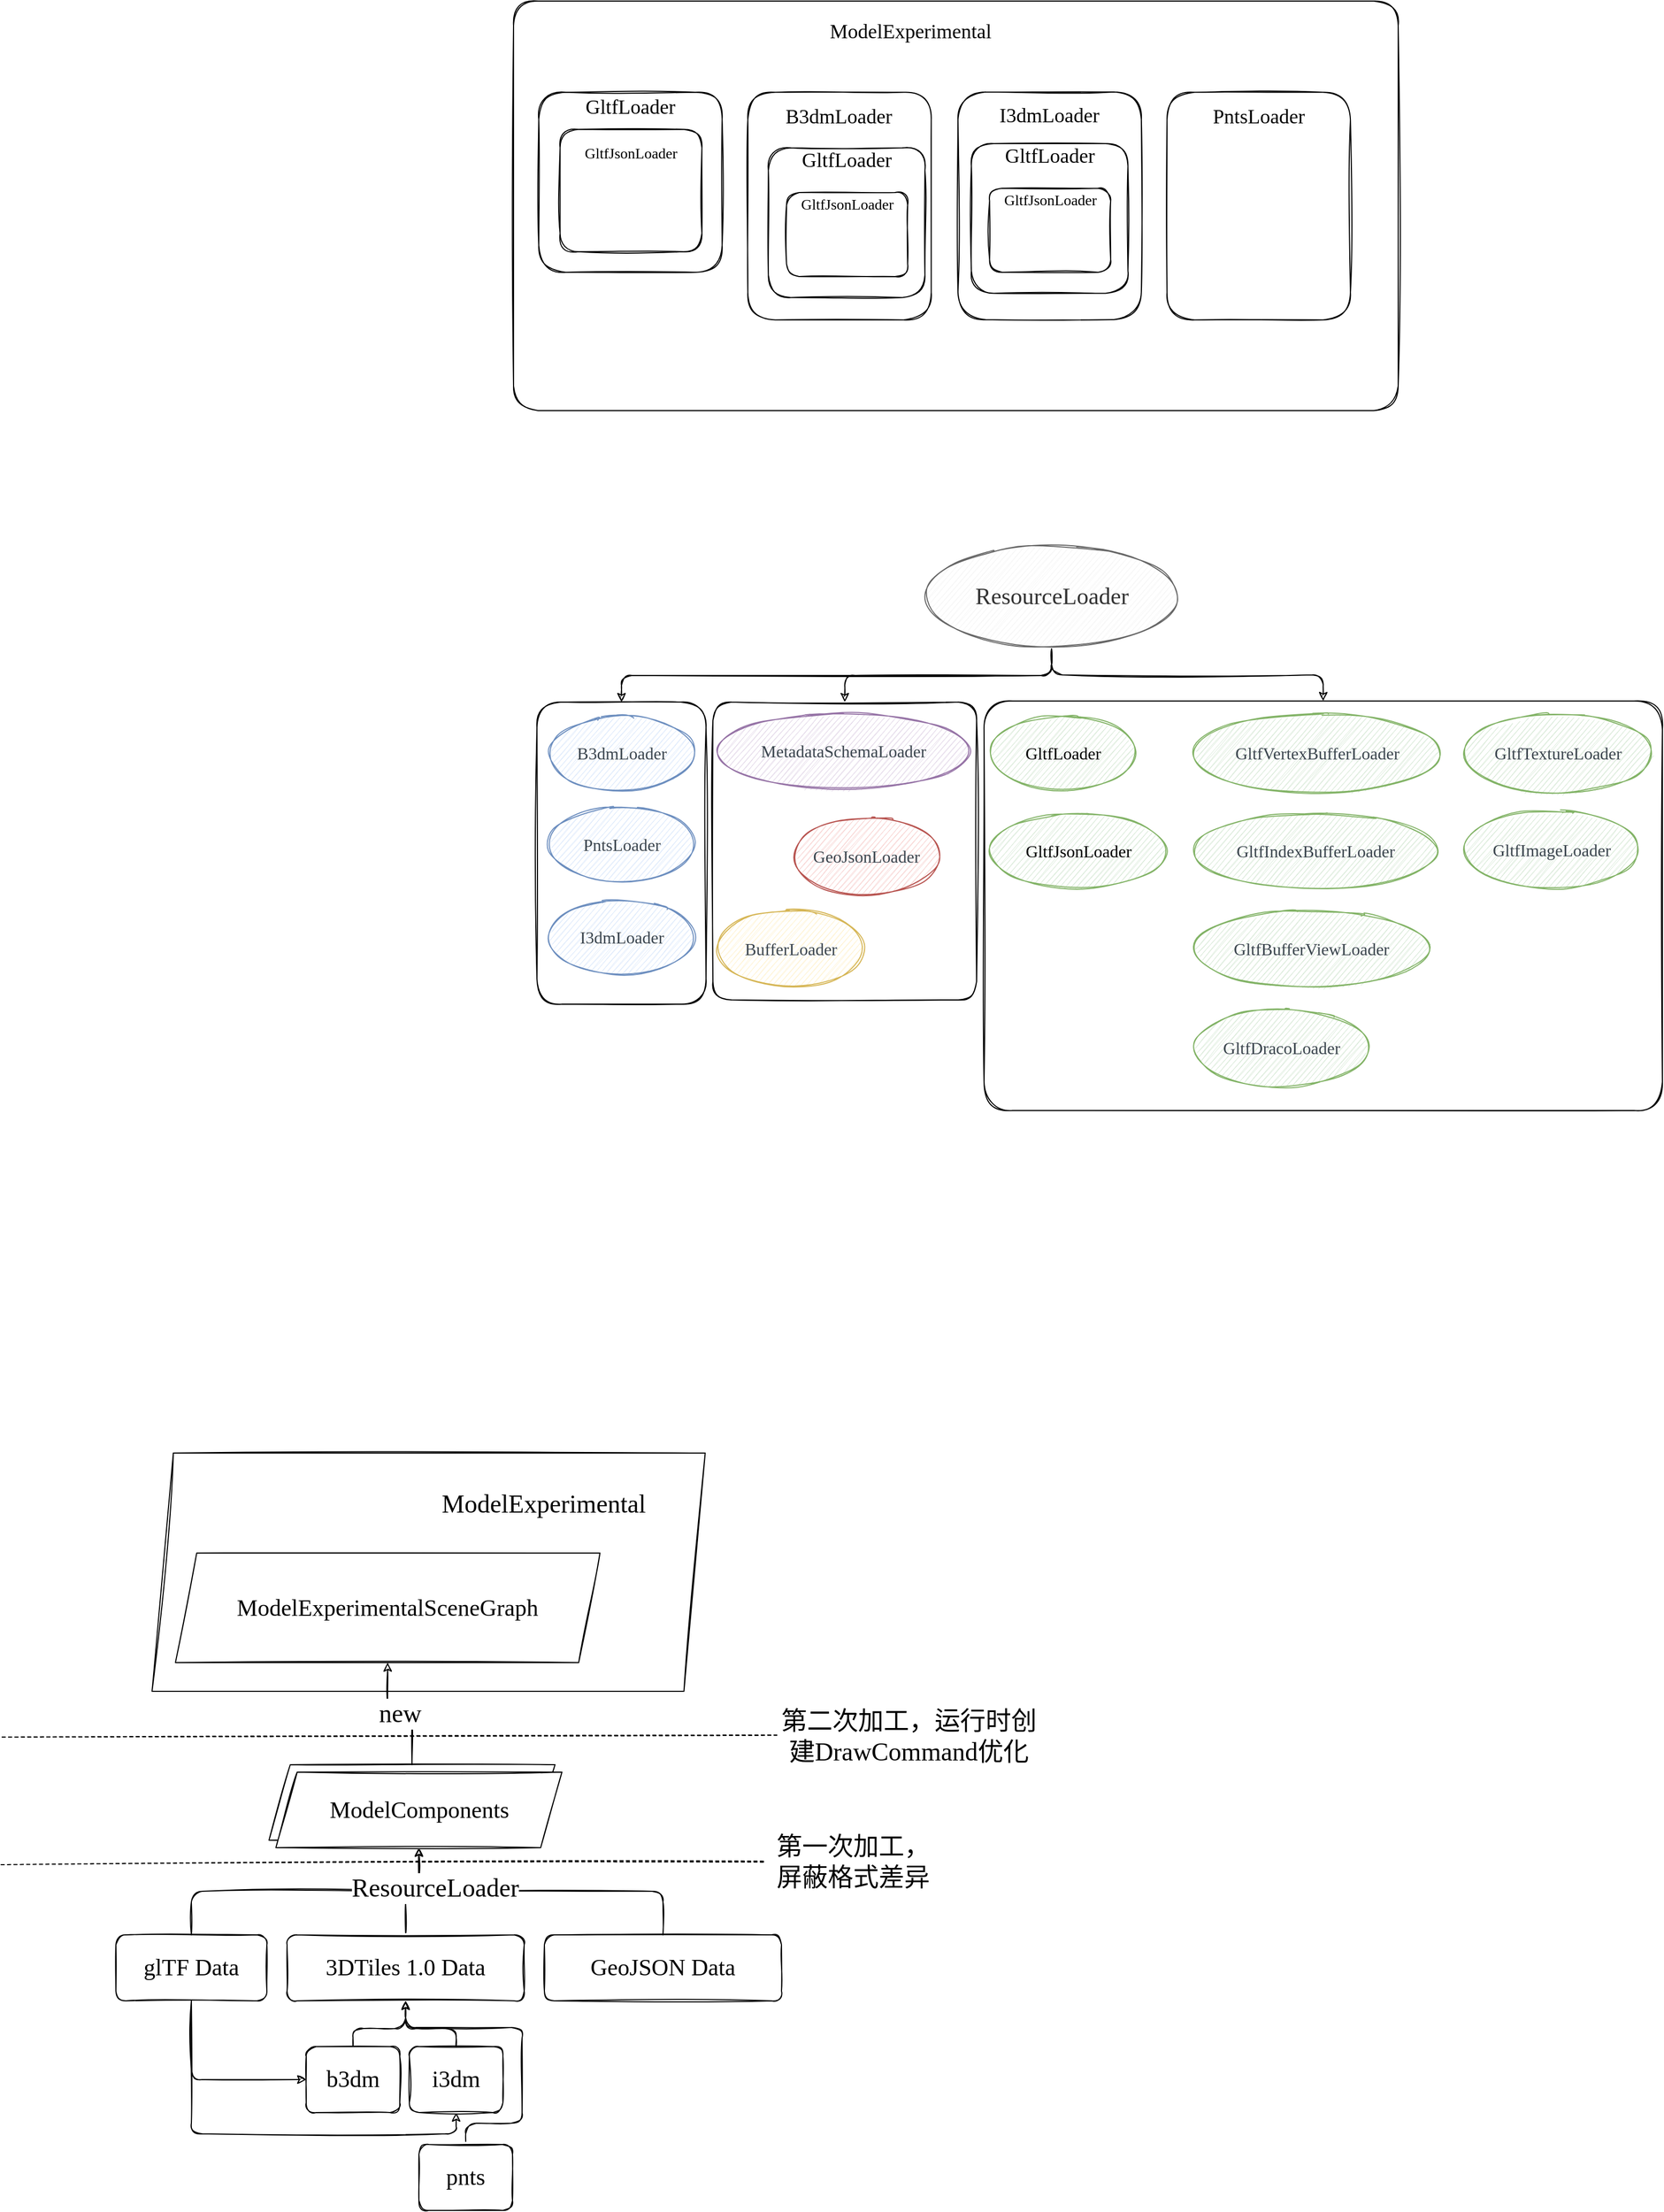 <mxfile version="19.0.3" type="device" pages="3"><diagram id="82sivPDVca95ZDmDNNdN" name="ResourceLoaders"><mxGraphModel dx="2229" dy="811" grid="0" gridSize="10" guides="1" tooltips="1" connect="1" arrows="1" fold="1" page="0" pageScale="1" pageWidth="827" pageHeight="1169" math="0" shadow="0"><root><mxCell id="0"/><mxCell id="1" parent="0"/><mxCell id="eX3IGjTzrQzylLrKbgAR-26" value="" style="shape=parallelogram;perimeter=parallelogramPerimeter;whiteSpace=wrap;html=1;fixedSize=1;rounded=0;labelBackgroundColor=none;sketch=1;fontFamily=Comic Sans MS;fontSize=22;" parent="1" vertex="1"><mxGeometry x="-312" y="1403" width="520.25" height="224" as="geometry"/></mxCell><mxCell id="-zM6ozINaLE9M35rd6Zt-7" value="" style="group" parent="1" vertex="1" connectable="0"><mxGeometry x="28" y="38" width="832" height="415.77" as="geometry"/></mxCell><mxCell id="-zM6ozINaLE9M35rd6Zt-1" value="" style="rounded=1;whiteSpace=wrap;html=1;sketch=1;arcSize=6;" parent="-zM6ozINaLE9M35rd6Zt-7" vertex="1"><mxGeometry width="832" height="385" as="geometry"/></mxCell><mxCell id="-zM6ozINaLE9M35rd6Zt-2" value="ModelExperimental" style="text;html=1;strokeColor=none;fillColor=none;align=center;verticalAlign=middle;whiteSpace=wrap;rounded=0;sketch=1;fontFamily=Comic Sans MS;fontSize=19;" parent="-zM6ozINaLE9M35rd6Zt-7" vertex="1"><mxGeometry x="197.905" width="351.212" height="57.188" as="geometry"/></mxCell><mxCell id="-zM6ozINaLE9M35rd6Zt-6" value="" style="group" parent="-zM6ozINaLE9M35rd6Zt-7" vertex="1" connectable="0"><mxGeometry x="23.715" y="85.78" width="172.467" height="169.22" as="geometry"/></mxCell><mxCell id="-zM6ozINaLE9M35rd6Zt-3" value="" style="rounded=1;whiteSpace=wrap;html=1;sketch=1;" parent="-zM6ozINaLE9M35rd6Zt-6" vertex="1"><mxGeometry width="172.467" height="169.22" as="geometry"/></mxCell><mxCell id="-zM6ozINaLE9M35rd6Zt-5" value="GltfLoader" style="text;html=1;strokeColor=none;fillColor=none;align=center;verticalAlign=middle;whiteSpace=wrap;rounded=0;sketch=1;fontFamily=Comic Sans MS;fontSize=19;" parent="-zM6ozINaLE9M35rd6Zt-6" vertex="1"><mxGeometry x="20.043" width="132.38" height="27.996" as="geometry"/></mxCell><mxCell id="-zM6ozINaLE9M35rd6Zt-8" value="" style="group" parent="-zM6ozINaLE9M35rd6Zt-6" vertex="1" connectable="0"><mxGeometry x="20.043" y="34.839" width="133.397" height="115" as="geometry"/></mxCell><mxCell id="-zM6ozINaLE9M35rd6Zt-9" value="" style="rounded=1;whiteSpace=wrap;html=1;sketch=1;" parent="-zM6ozINaLE9M35rd6Zt-8" vertex="1"><mxGeometry width="133.397" height="115" as="geometry"/></mxCell><mxCell id="-zM6ozINaLE9M35rd6Zt-10" value="GltfJsonLoader" style="text;html=1;strokeColor=none;fillColor=none;align=center;verticalAlign=middle;whiteSpace=wrap;rounded=0;sketch=1;fontFamily=Comic Sans MS;fontSize=14;" parent="-zM6ozINaLE9M35rd6Zt-8" vertex="1"><mxGeometry x="17.431" y="10.377" width="98.539" height="26.13" as="geometry"/></mxCell><mxCell id="-zM6ozINaLE9M35rd6Zt-23" value="" style="group" parent="-zM6ozINaLE9M35rd6Zt-7" vertex="1" connectable="0"><mxGeometry x="220.352" y="85.78" width="172.467" height="214.0" as="geometry"/></mxCell><mxCell id="-zM6ozINaLE9M35rd6Zt-12" value="" style="rounded=1;whiteSpace=wrap;html=1;sketch=1;" parent="-zM6ozINaLE9M35rd6Zt-23" vertex="1"><mxGeometry width="172.467" height="214" as="geometry"/></mxCell><mxCell id="-zM6ozINaLE9M35rd6Zt-13" value="B3dmLoader" style="text;html=1;strokeColor=none;fillColor=none;align=center;verticalAlign=middle;whiteSpace=wrap;rounded=0;sketch=1;fontFamily=Comic Sans MS;fontSize=19;" parent="-zM6ozINaLE9M35rd6Zt-23" vertex="1"><mxGeometry x="20.043" width="132.38" height="45.955" as="geometry"/></mxCell><mxCell id="-zM6ozINaLE9M35rd6Zt-17" value="" style="group" parent="-zM6ozINaLE9M35rd6Zt-7" vertex="1" connectable="0"><mxGeometry x="239.659" y="138" width="147.23" height="140.78" as="geometry"/></mxCell><mxCell id="-zM6ozINaLE9M35rd6Zt-18" value="" style="rounded=1;whiteSpace=wrap;html=1;sketch=1;" parent="-zM6ozINaLE9M35rd6Zt-17" vertex="1"><mxGeometry width="147.23" height="140.78" as="geometry"/></mxCell><mxCell id="-zM6ozINaLE9M35rd6Zt-19" value="GltfLoader" style="text;html=1;strokeColor=none;fillColor=none;align=center;verticalAlign=middle;whiteSpace=wrap;rounded=0;sketch=1;fontFamily=Comic Sans MS;fontSize=19;" parent="-zM6ozINaLE9M35rd6Zt-17" vertex="1"><mxGeometry x="17.111" width="113.009" height="23.291" as="geometry"/></mxCell><mxCell id="-zM6ozINaLE9M35rd6Zt-20" value="" style="group" parent="-zM6ozINaLE9M35rd6Zt-17" vertex="1" connectable="0"><mxGeometry x="17.111" y="41.984" width="113.881" height="93.6" as="geometry"/></mxCell><mxCell id="-zM6ozINaLE9M35rd6Zt-21" value="" style="rounded=1;whiteSpace=wrap;html=1;sketch=1;" parent="-zM6ozINaLE9M35rd6Zt-20" vertex="1"><mxGeometry width="113.881" height="79" as="geometry"/></mxCell><mxCell id="-zM6ozINaLE9M35rd6Zt-22" value="GltfJsonLoader" style="text;html=1;strokeColor=none;fillColor=none;align=center;verticalAlign=middle;whiteSpace=wrap;rounded=0;sketch=1;fontFamily=Comic Sans MS;fontSize=14;" parent="-zM6ozINaLE9M35rd6Zt-20" vertex="1"><mxGeometry x="14.881" y="1.029" width="84.12" height="21.738" as="geometry"/></mxCell><mxCell id="-zM6ozINaLE9M35rd6Zt-24" value="" style="group" parent="-zM6ozINaLE9M35rd6Zt-7" vertex="1" connectable="0"><mxGeometry x="417.976" y="85.5" width="191.696" height="214.0" as="geometry"/></mxCell><mxCell id="-zM6ozINaLE9M35rd6Zt-25" value="" style="rounded=1;whiteSpace=wrap;html=1;sketch=1;" parent="-zM6ozINaLE9M35rd6Zt-24" vertex="1"><mxGeometry width="172.467" height="214" as="geometry"/></mxCell><mxCell id="-zM6ozINaLE9M35rd6Zt-26" value="I3dmLoader" style="text;html=1;strokeColor=none;fillColor=none;align=center;verticalAlign=middle;whiteSpace=wrap;rounded=0;sketch=1;fontFamily=Comic Sans MS;fontSize=19;" parent="-zM6ozINaLE9M35rd6Zt-24" vertex="1"><mxGeometry x="20.043" width="132.38" height="45.955" as="geometry"/></mxCell><mxCell id="-zM6ozINaLE9M35rd6Zt-31" value="" style="rounded=1;whiteSpace=wrap;html=1;sketch=1;" parent="-zM6ozINaLE9M35rd6Zt-24" vertex="1"><mxGeometry x="12.618" y="48.5" width="147.23" height="140.78" as="geometry"/></mxCell><mxCell id="-zM6ozINaLE9M35rd6Zt-32" value="GltfLoader" style="text;html=1;strokeColor=none;fillColor=none;align=center;verticalAlign=middle;whiteSpace=wrap;rounded=0;sketch=1;fontFamily=Comic Sans MS;fontSize=19;" parent="-zM6ozINaLE9M35rd6Zt-24" vertex="1"><mxGeometry x="29.729" y="48.5" width="113.009" height="23.291" as="geometry"/></mxCell><mxCell id="-zM6ozINaLE9M35rd6Zt-33" value="" style="group" parent="-zM6ozINaLE9M35rd6Zt-24" vertex="1" connectable="0"><mxGeometry x="29.729" y="90.484" width="113.881" height="93.6" as="geometry"/></mxCell><mxCell id="-zM6ozINaLE9M35rd6Zt-34" value="" style="rounded=1;whiteSpace=wrap;html=1;sketch=1;" parent="-zM6ozINaLE9M35rd6Zt-33" vertex="1"><mxGeometry width="113.881" height="79" as="geometry"/></mxCell><mxCell id="-zM6ozINaLE9M35rd6Zt-35" value="GltfJsonLoader" style="text;html=1;strokeColor=none;fillColor=none;align=center;verticalAlign=middle;whiteSpace=wrap;rounded=0;sketch=1;fontFamily=Comic Sans MS;fontSize=14;" parent="-zM6ozINaLE9M35rd6Zt-33" vertex="1"><mxGeometry x="14.881" y="1.029" width="84.12" height="21.738" as="geometry"/></mxCell><mxCell id="-zM6ozINaLE9M35rd6Zt-27" value="" style="group" parent="-zM6ozINaLE9M35rd6Zt-7" vertex="1" connectable="0"><mxGeometry x="614.613" y="85.78" width="172.467" height="214.0" as="geometry"/></mxCell><mxCell id="-zM6ozINaLE9M35rd6Zt-28" value="" style="rounded=1;whiteSpace=wrap;html=1;sketch=1;" parent="-zM6ozINaLE9M35rd6Zt-27" vertex="1"><mxGeometry width="172.467" height="214" as="geometry"/></mxCell><mxCell id="-zM6ozINaLE9M35rd6Zt-29" value="PntsLoader" style="text;html=1;strokeColor=none;fillColor=none;align=center;verticalAlign=middle;whiteSpace=wrap;rounded=0;sketch=1;fontFamily=Comic Sans MS;fontSize=19;" parent="-zM6ozINaLE9M35rd6Zt-27" vertex="1"><mxGeometry x="20.043" width="132.38" height="45.955" as="geometry"/></mxCell><mxCell id="-zM6ozINaLE9M35rd6Zt-62" value="" style="group" parent="1" vertex="1" connectable="0"><mxGeometry x="50" y="548" width="1058.5" height="533" as="geometry"/></mxCell><mxCell id="-zM6ozINaLE9M35rd6Zt-58" value="" style="rounded=1;whiteSpace=wrap;html=1;sketch=1;fontFamily=Comic Sans MS;fontSize=18;arcSize=7;" parent="-zM6ozINaLE9M35rd6Zt-62" vertex="1"><mxGeometry x="420.5" y="148" width="638" height="385" as="geometry"/></mxCell><mxCell id="-zM6ozINaLE9M35rd6Zt-57" value="" style="rounded=1;whiteSpace=wrap;html=1;sketch=1;fontFamily=Comic Sans MS;fontSize=18;arcSize=7;" parent="-zM6ozINaLE9M35rd6Zt-62" vertex="1"><mxGeometry x="165.5" y="149" width="248" height="280" as="geometry"/></mxCell><mxCell id="-zM6ozINaLE9M35rd6Zt-56" value="" style="rounded=1;whiteSpace=wrap;html=1;sketch=1;fontFamily=Comic Sans MS;fontSize=18;" parent="-zM6ozINaLE9M35rd6Zt-62" vertex="1"><mxGeometry y="149" width="159" height="284" as="geometry"/></mxCell><mxCell id="-zM6ozINaLE9M35rd6Zt-59" style="edgeStyle=orthogonalEdgeStyle;curved=0;rounded=1;sketch=1;orthogonalLoop=1;jettySize=auto;html=1;exitX=0.5;exitY=1;exitDx=0;exitDy=0;entryX=0.5;entryY=0;entryDx=0;entryDy=0;fontFamily=Comic Sans MS;fontSize=22;" parent="-zM6ozINaLE9M35rd6Zt-62" source="-zM6ozINaLE9M35rd6Zt-37" target="-zM6ozINaLE9M35rd6Zt-56" edge="1"><mxGeometry relative="1" as="geometry"/></mxCell><mxCell id="-zM6ozINaLE9M35rd6Zt-60" style="edgeStyle=orthogonalEdgeStyle;curved=0;rounded=1;sketch=1;orthogonalLoop=1;jettySize=auto;html=1;exitX=0.5;exitY=1;exitDx=0;exitDy=0;entryX=0.5;entryY=0;entryDx=0;entryDy=0;fontFamily=Comic Sans MS;fontSize=22;" parent="-zM6ozINaLE9M35rd6Zt-62" source="-zM6ozINaLE9M35rd6Zt-37" target="-zM6ozINaLE9M35rd6Zt-57" edge="1"><mxGeometry relative="1" as="geometry"/></mxCell><mxCell id="-zM6ozINaLE9M35rd6Zt-61" style="edgeStyle=orthogonalEdgeStyle;curved=0;rounded=1;sketch=1;orthogonalLoop=1;jettySize=auto;html=1;exitX=0.5;exitY=1;exitDx=0;exitDy=0;entryX=0.5;entryY=0;entryDx=0;entryDy=0;fontFamily=Comic Sans MS;fontSize=22;" parent="-zM6ozINaLE9M35rd6Zt-62" source="-zM6ozINaLE9M35rd6Zt-37" target="-zM6ozINaLE9M35rd6Zt-58" edge="1"><mxGeometry relative="1" as="geometry"/></mxCell><mxCell id="-zM6ozINaLE9M35rd6Zt-37" value="ResourceLoader" style="ellipse;whiteSpace=wrap;html=1;rounded=0;sketch=1;fontSize=22;fillColor=#f5f5f5;strokeColor=#666666;fontColor=#333333;fontFamily=Comic Sans MS;" parent="-zM6ozINaLE9M35rd6Zt-62" vertex="1"><mxGeometry x="367.5" width="233" height="99" as="geometry"/></mxCell><mxCell id="-zM6ozINaLE9M35rd6Zt-53" value="" style="group" parent="-zM6ozINaLE9M35rd6Zt-62" vertex="1" connectable="0"><mxGeometry x="12.5" y="161" width="134" height="245" as="geometry"/></mxCell><mxCell id="-zM6ozINaLE9M35rd6Zt-41" value="&lt;span style=&quot;color: rgb(59, 69, 78); font-size: 16px; orphans: 4; text-align: start;&quot;&gt;B3dmLoader&lt;/span&gt;" style="ellipse;whiteSpace=wrap;html=1;rounded=0;sketch=1;fontSize=16;fillColor=#dae8fc;strokeColor=#6c8ebf;fontFamily=Comic Sans MS;labelBackgroundColor=none;" parent="-zM6ozINaLE9M35rd6Zt-53" vertex="1"><mxGeometry width="134" height="72" as="geometry"/></mxCell><mxCell id="-zM6ozINaLE9M35rd6Zt-42" value="&lt;span style=&quot;color: rgb(59, 69, 78); font-size: 16px; orphans: 4; text-align: start;&quot;&gt;I3dmLoader&lt;/span&gt;" style="ellipse;whiteSpace=wrap;html=1;rounded=0;sketch=1;fontSize=16;fillColor=#dae8fc;strokeColor=#6c8ebf;fontFamily=Comic Sans MS;labelBackgroundColor=none;" parent="-zM6ozINaLE9M35rd6Zt-53" vertex="1"><mxGeometry y="173" width="134" height="72" as="geometry"/></mxCell><mxCell id="-zM6ozINaLE9M35rd6Zt-43" value="&lt;span style=&quot;color: rgb(59, 69, 78); font-size: 16px; orphans: 4; text-align: start;&quot;&gt;PntsLoader&lt;/span&gt;" style="ellipse;whiteSpace=wrap;html=1;rounded=0;sketch=1;fontSize=16;fillColor=#dae8fc;strokeColor=#6c8ebf;fontFamily=Comic Sans MS;labelBackgroundColor=none;" parent="-zM6ozINaLE9M35rd6Zt-53" vertex="1"><mxGeometry y="86" width="134" height="72" as="geometry"/></mxCell><mxCell id="-zM6ozINaLE9M35rd6Zt-54" value="" style="group" parent="-zM6ozINaLE9M35rd6Zt-62" vertex="1" connectable="0"><mxGeometry x="171.5" y="161" width="233" height="256" as="geometry"/></mxCell><mxCell id="-zM6ozINaLE9M35rd6Zt-44" value="&lt;span style=&quot;color: rgb(59, 69, 78); font-size: 16px; orphans: 4; text-align: start;&quot;&gt;BufferLoader&lt;/span&gt;" style="ellipse;whiteSpace=wrap;html=1;rounded=0;sketch=1;fontSize=16;fillColor=#fff2cc;strokeColor=#d6b656;fontFamily=Comic Sans MS;labelBackgroundColor=none;" parent="-zM6ozINaLE9M35rd6Zt-54" vertex="1"><mxGeometry y="183" width="134" height="73" as="geometry"/></mxCell><mxCell id="-zM6ozINaLE9M35rd6Zt-51" value="&lt;span style=&quot;color: rgb(59, 69, 78); font-size: 16px; orphans: 4; text-align: start;&quot;&gt;MetadataSchemaLoader&lt;/span&gt;" style="ellipse;whiteSpace=wrap;html=1;rounded=0;sketch=1;fontSize=16;fillColor=#e1d5e7;strokeColor=#9673a6;fontFamily=Comic Sans MS;labelBackgroundColor=none;" parent="-zM6ozINaLE9M35rd6Zt-54" vertex="1"><mxGeometry width="233" height="68" as="geometry"/></mxCell><mxCell id="-zM6ozINaLE9M35rd6Zt-55" value="" style="group" parent="-zM6ozINaLE9M35rd6Zt-62" vertex="1" connectable="0"><mxGeometry x="427.5" y="161" width="619" height="349" as="geometry"/></mxCell><mxCell id="-zM6ozINaLE9M35rd6Zt-38" value="GltfLoader" style="ellipse;whiteSpace=wrap;html=1;rounded=0;sketch=1;fontSize=16;fillColor=#d5e8d4;strokeColor=#82b366;fontFamily=Comic Sans MS;labelBackgroundColor=none;" parent="-zM6ozINaLE9M35rd6Zt-55" vertex="1"><mxGeometry width="134" height="72" as="geometry"/></mxCell><mxCell id="-zM6ozINaLE9M35rd6Zt-39" value="GltfJsonLoader" style="ellipse;whiteSpace=wrap;html=1;rounded=0;sketch=1;fontSize=16;fillColor=#d5e8d4;strokeColor=#82b366;fontFamily=Comic Sans MS;labelBackgroundColor=none;" parent="-zM6ozINaLE9M35rd6Zt-55" vertex="1"><mxGeometry y="92" width="163" height="72" as="geometry"/></mxCell><mxCell id="-zM6ozINaLE9M35rd6Zt-45" value="&lt;span style=&quot;color: rgb(59, 69, 78); font-size: 16px; orphans: 4; text-align: start;&quot;&gt;GltfBufferViewLoader&lt;/span&gt;" style="ellipse;whiteSpace=wrap;html=1;rounded=0;sketch=1;fontSize=16;fillColor=#d5e8d4;strokeColor=#82b366;fontFamily=Comic Sans MS;labelBackgroundColor=none;" parent="-zM6ozINaLE9M35rd6Zt-55" vertex="1"><mxGeometry x="192" y="184" width="217" height="72" as="geometry"/></mxCell><mxCell id="-zM6ozINaLE9M35rd6Zt-46" value="&lt;span style=&quot;color: rgb(59, 69, 78); font-size: 16px; orphans: 4; text-align: start;&quot;&gt;GltfDracoLoader&lt;/span&gt;" style="ellipse;whiteSpace=wrap;html=1;rounded=0;sketch=1;fontSize=16;fillColor=#d5e8d4;strokeColor=#82b366;fontFamily=Comic Sans MS;labelBackgroundColor=none;" parent="-zM6ozINaLE9M35rd6Zt-55" vertex="1"><mxGeometry x="192" y="277" width="161" height="72" as="geometry"/></mxCell><mxCell id="-zM6ozINaLE9M35rd6Zt-47" value="&lt;span style=&quot;color: rgb(59, 69, 78); font-size: 16px; orphans: 4; text-align: start;&quot;&gt;GltfImageLoader&lt;/span&gt;" style="ellipse;whiteSpace=wrap;html=1;rounded=0;sketch=1;fontSize=16;fillColor=#d5e8d4;strokeColor=#82b366;fontFamily=Comic Sans MS;labelBackgroundColor=none;" parent="-zM6ozINaLE9M35rd6Zt-55" vertex="1"><mxGeometry x="446" y="90.5" width="161" height="72" as="geometry"/></mxCell><mxCell id="-zM6ozINaLE9M35rd6Zt-48" value="&lt;span style=&quot;color: rgb(59, 69, 78); font-size: 16px; orphans: 4; text-align: start;&quot;&gt;GltfIndexBufferLoader&lt;/span&gt;" style="ellipse;whiteSpace=wrap;html=1;rounded=0;sketch=1;fontSize=16;fillColor=#d5e8d4;strokeColor=#82b366;fontFamily=Comic Sans MS;labelBackgroundColor=none;" parent="-zM6ozINaLE9M35rd6Zt-55" vertex="1"><mxGeometry x="192" y="93.5" width="225" height="69" as="geometry"/></mxCell><mxCell id="-zM6ozINaLE9M35rd6Zt-49" value="&lt;span style=&quot;color: rgb(59, 69, 78); font-size: 16px; orphans: 4; text-align: start;&quot;&gt;GltfTextureLoader&lt;/span&gt;" style="ellipse;whiteSpace=wrap;html=1;rounded=0;sketch=1;fontSize=16;fillColor=#d5e8d4;strokeColor=#82b366;fontFamily=Comic Sans MS;labelBackgroundColor=none;" parent="-zM6ozINaLE9M35rd6Zt-55" vertex="1"><mxGeometry x="446" width="173" height="72" as="geometry"/></mxCell><mxCell id="-zM6ozINaLE9M35rd6Zt-50" value="&lt;span style=&quot;color: rgb(59, 69, 78); font-size: 16px; orphans: 4; text-align: start;&quot;&gt;GltfVertexBufferLoader&lt;/span&gt;" style="ellipse;whiteSpace=wrap;html=1;rounded=0;sketch=1;fontSize=16;fillColor=#d5e8d4;strokeColor=#82b366;fontFamily=Comic Sans MS;labelBackgroundColor=none;" parent="-zM6ozINaLE9M35rd6Zt-55" vertex="1"><mxGeometry x="192" width="228" height="72" as="geometry"/></mxCell><mxCell id="-zM6ozINaLE9M35rd6Zt-63" value="&lt;span style=&quot;color: rgb(59, 69, 78); font-size: 16px; orphans: 4; text-align: start;&quot;&gt;GeoJsonLoader&lt;/span&gt;" style="ellipse;whiteSpace=wrap;html=1;rounded=0;sketch=1;fontSize=16;fillColor=#f8cecc;strokeColor=#b85450;fontFamily=Comic Sans MS;labelBackgroundColor=none;" parent="-zM6ozINaLE9M35rd6Zt-62" vertex="1"><mxGeometry x="243" y="258" width="134" height="72" as="geometry"/></mxCell><mxCell id="eX3IGjTzrQzylLrKbgAR-29" style="edgeStyle=orthogonalEdgeStyle;curved=0;rounded=1;sketch=1;orthogonalLoop=1;jettySize=auto;html=1;exitX=0.5;exitY=0;exitDx=0;exitDy=0;entryX=0.5;entryY=1;entryDx=0;entryDy=0;fontFamily=Comic Sans MS;fontSize=24;" parent="1" source="eX3IGjTzrQzylLrKbgAR-1" target="eX3IGjTzrQzylLrKbgAR-24" edge="1"><mxGeometry relative="1" as="geometry"/></mxCell><mxCell id="eX3IGjTzrQzylLrKbgAR-1" value="glTF Data" style="rounded=1;whiteSpace=wrap;html=1;labelBackgroundColor=none;sketch=1;fontFamily=Comic Sans MS;fontSize=22;" parent="1" vertex="1"><mxGeometry x="-346" y="1856" width="142" height="62" as="geometry"/></mxCell><mxCell id="eX3IGjTzrQzylLrKbgAR-13" style="edgeStyle=orthogonalEdgeStyle;curved=0;rounded=1;sketch=1;orthogonalLoop=1;jettySize=auto;html=1;exitX=0.5;exitY=1;exitDx=0;exitDy=0;entryX=0.5;entryY=0;entryDx=0;entryDy=0;fontFamily=Comic Sans MS;fontSize=22;startArrow=classic;startFill=1;endArrow=none;endFill=0;" parent="1" source="eX3IGjTzrQzylLrKbgAR-2" target="eX3IGjTzrQzylLrKbgAR-5" edge="1"><mxGeometry relative="1" as="geometry"><Array as="points"><mxPoint x="-73" y="1944"/><mxPoint x="-26" y="1944"/></Array></mxGeometry></mxCell><mxCell id="eX3IGjTzrQzylLrKbgAR-14" style="edgeStyle=orthogonalEdgeStyle;curved=0;rounded=1;sketch=1;orthogonalLoop=1;jettySize=auto;html=1;exitX=0.5;exitY=1;exitDx=0;exitDy=0;entryX=0.5;entryY=0;entryDx=0;entryDy=0;fontFamily=Comic Sans MS;fontSize=22;startArrow=classic;startFill=1;endArrow=none;endFill=0;" parent="1" source="eX3IGjTzrQzylLrKbgAR-2" target="eX3IGjTzrQzylLrKbgAR-4" edge="1"><mxGeometry relative="1" as="geometry"><Array as="points"><mxPoint x="-74" y="1944"/><mxPoint x="-123" y="1944"/></Array></mxGeometry></mxCell><mxCell id="eX3IGjTzrQzylLrKbgAR-15" style="edgeStyle=orthogonalEdgeStyle;curved=0;rounded=1;sketch=1;orthogonalLoop=1;jettySize=auto;html=1;exitX=0.5;exitY=1;exitDx=0;exitDy=0;entryX=0.5;entryY=0;entryDx=0;entryDy=0;fontFamily=Comic Sans MS;fontSize=22;startArrow=classic;startFill=1;endArrow=none;endFill=0;" parent="1" source="eX3IGjTzrQzylLrKbgAR-2" target="eX3IGjTzrQzylLrKbgAR-6" edge="1"><mxGeometry relative="1" as="geometry"><Array as="points"><mxPoint x="-73" y="1943"/><mxPoint x="36" y="1943"/><mxPoint x="36" y="2033"/><mxPoint x="-17" y="2033"/></Array></mxGeometry></mxCell><mxCell id="eX3IGjTzrQzylLrKbgAR-30" style="edgeStyle=orthogonalEdgeStyle;curved=0;rounded=1;sketch=1;orthogonalLoop=1;jettySize=auto;html=1;exitX=0.5;exitY=0;exitDx=0;exitDy=0;entryX=0.5;entryY=1;entryDx=0;entryDy=0;fontFamily=Comic Sans MS;fontSize=24;" parent="1" source="eX3IGjTzrQzylLrKbgAR-2" target="eX3IGjTzrQzylLrKbgAR-24" edge="1"><mxGeometry relative="1" as="geometry"/></mxCell><mxCell id="eX3IGjTzrQzylLrKbgAR-2" value="3DTiles 1.0 Data" style="rounded=1;whiteSpace=wrap;html=1;labelBackgroundColor=none;sketch=1;fontFamily=Comic Sans MS;fontSize=22;" parent="1" vertex="1"><mxGeometry x="-185" y="1856" width="223" height="62" as="geometry"/></mxCell><mxCell id="eX3IGjTzrQzylLrKbgAR-31" style="edgeStyle=orthogonalEdgeStyle;curved=0;rounded=1;sketch=1;orthogonalLoop=1;jettySize=auto;html=1;exitX=0.5;exitY=0;exitDx=0;exitDy=0;entryX=0.5;entryY=1;entryDx=0;entryDy=0;fontFamily=Comic Sans MS;fontSize=24;" parent="1" source="eX3IGjTzrQzylLrKbgAR-3" target="eX3IGjTzrQzylLrKbgAR-24" edge="1"><mxGeometry relative="1" as="geometry"/></mxCell><mxCell id="eX3IGjTzrQzylLrKbgAR-3" value="GeoJSON Data" style="rounded=1;whiteSpace=wrap;html=1;labelBackgroundColor=none;sketch=1;fontFamily=Comic Sans MS;fontSize=22;" parent="1" vertex="1"><mxGeometry x="57" y="1856" width="223" height="62" as="geometry"/></mxCell><mxCell id="eX3IGjTzrQzylLrKbgAR-16" style="edgeStyle=orthogonalEdgeStyle;curved=0;rounded=1;sketch=1;orthogonalLoop=1;jettySize=auto;html=1;exitX=0;exitY=0.5;exitDx=0;exitDy=0;entryX=0.5;entryY=1;entryDx=0;entryDy=0;fontFamily=Comic Sans MS;fontSize=22;startArrow=classic;startFill=1;endArrow=none;endFill=0;" parent="1" source="eX3IGjTzrQzylLrKbgAR-4" target="eX3IGjTzrQzylLrKbgAR-1" edge="1"><mxGeometry relative="1" as="geometry"/></mxCell><mxCell id="eX3IGjTzrQzylLrKbgAR-4" value="b3dm" style="rounded=1;whiteSpace=wrap;html=1;labelBackgroundColor=none;sketch=1;fontFamily=Comic Sans MS;fontSize=22;" parent="1" vertex="1"><mxGeometry x="-167" y="1961" width="88" height="62" as="geometry"/></mxCell><mxCell id="eX3IGjTzrQzylLrKbgAR-6" value="pnts" style="rounded=1;whiteSpace=wrap;html=1;labelBackgroundColor=none;sketch=1;fontFamily=Comic Sans MS;fontSize=22;" parent="1" vertex="1"><mxGeometry x="-61" y="2053" width="88" height="62" as="geometry"/></mxCell><mxCell id="eX3IGjTzrQzylLrKbgAR-17" style="edgeStyle=orthogonalEdgeStyle;curved=0;rounded=1;sketch=1;orthogonalLoop=1;jettySize=auto;html=1;exitX=0.5;exitY=1;exitDx=0;exitDy=0;fontFamily=Comic Sans MS;fontSize=22;startArrow=classic;startFill=1;endArrow=none;endFill=0;" parent="1" source="eX3IGjTzrQzylLrKbgAR-5" target="eX3IGjTzrQzylLrKbgAR-1" edge="1"><mxGeometry relative="1" as="geometry"/></mxCell><mxCell id="eX3IGjTzrQzylLrKbgAR-5" value="i3dm" style="rounded=1;whiteSpace=wrap;html=1;labelBackgroundColor=none;sketch=1;fontFamily=Comic Sans MS;fontSize=22;" parent="1" vertex="1"><mxGeometry x="-70" y="1961" width="88" height="62" as="geometry"/></mxCell><mxCell id="eX3IGjTzrQzylLrKbgAR-23" value="ModelExperimentalSceneGraph" style="shape=parallelogram;perimeter=parallelogramPerimeter;whiteSpace=wrap;html=1;fixedSize=1;rounded=0;labelBackgroundColor=none;sketch=1;fontFamily=Comic Sans MS;fontSize=22;" parent="1" vertex="1"><mxGeometry x="-290" y="1497" width="399.25" height="103" as="geometry"/></mxCell><mxCell id="eX3IGjTzrQzylLrKbgAR-25" value="" style="group" parent="1" vertex="1" connectable="0"><mxGeometry x="-202" y="1696" width="275.5" height="78" as="geometry"/></mxCell><mxCell id="eX3IGjTzrQzylLrKbgAR-20" value="" style="shape=parallelogram;perimeter=parallelogramPerimeter;whiteSpace=wrap;html=1;fixedSize=1;rounded=0;labelBackgroundColor=none;sketch=1;fontFamily=Comic Sans MS;fontSize=22;" parent="eX3IGjTzrQzylLrKbgAR-25" vertex="1"><mxGeometry width="269" height="71" as="geometry"/></mxCell><mxCell id="eX3IGjTzrQzylLrKbgAR-24" value="ModelComponents" style="shape=parallelogram;perimeter=parallelogramPerimeter;whiteSpace=wrap;html=1;fixedSize=1;rounded=0;labelBackgroundColor=none;sketch=1;fontFamily=Comic Sans MS;fontSize=22;" parent="eX3IGjTzrQzylLrKbgAR-25" vertex="1"><mxGeometry x="6.5" y="7" width="269" height="71" as="geometry"/></mxCell><mxCell id="eX3IGjTzrQzylLrKbgAR-27" value="ModelExperimental" style="text;html=1;strokeColor=none;fillColor=none;align=center;verticalAlign=middle;whiteSpace=wrap;rounded=0;labelBackgroundColor=none;sketch=1;fontFamily=Comic Sans MS;fontSize=24;" parent="1" vertex="1"><mxGeometry x="-64" y="1436" width="241" height="30" as="geometry"/></mxCell><mxCell id="eX3IGjTzrQzylLrKbgAR-28" value="new" style="edgeStyle=orthogonalEdgeStyle;curved=0;rounded=1;sketch=1;orthogonalLoop=1;jettySize=auto;html=1;exitX=0.5;exitY=0;exitDx=0;exitDy=0;entryX=0.5;entryY=1;entryDx=0;entryDy=0;fontFamily=Comic Sans MS;fontSize=24;" parent="1" source="eX3IGjTzrQzylLrKbgAR-20" target="eX3IGjTzrQzylLrKbgAR-23" edge="1"><mxGeometry relative="1" as="geometry"/></mxCell><mxCell id="eX3IGjTzrQzylLrKbgAR-32" value="ResourceLoader" style="text;html=1;strokeColor=none;fillColor=none;align=center;verticalAlign=middle;whiteSpace=wrap;rounded=0;labelBackgroundColor=default;sketch=1;fontFamily=Comic Sans MS;fontSize=24;" parent="1" vertex="1"><mxGeometry x="-147" y="1797" width="203" height="30" as="geometry"/></mxCell><mxCell id="eX3IGjTzrQzylLrKbgAR-37" value="" style="endArrow=none;dashed=1;html=1;rounded=1;sketch=1;fontFamily=Comic Sans MS;fontSize=24;curved=0;" parent="1" edge="1"><mxGeometry width="50" height="50" relative="1" as="geometry"><mxPoint x="-453" y="1670" as="sourcePoint"/><mxPoint x="371" y="1668" as="targetPoint"/></mxGeometry></mxCell><mxCell id="eX3IGjTzrQzylLrKbgAR-38" value="" style="endArrow=none;dashed=1;html=1;rounded=1;sketch=1;fontFamily=Comic Sans MS;fontSize=24;curved=0;" parent="1" edge="1"><mxGeometry width="50" height="50" relative="1" as="geometry"><mxPoint x="-454" y="1790.0" as="sourcePoint"/><mxPoint x="370" y="1788" as="targetPoint"/></mxGeometry></mxCell><mxCell id="eX3IGjTzrQzylLrKbgAR-39" value="第一次加工，屏蔽格式差异" style="text;html=1;strokeColor=none;fillColor=none;align=center;verticalAlign=middle;whiteSpace=wrap;rounded=0;labelBackgroundColor=default;sketch=1;fontFamily=Comic Sans MS;fontSize=24;" parent="1" vertex="1"><mxGeometry x="264" y="1759" width="167" height="55" as="geometry"/></mxCell><mxCell id="eX3IGjTzrQzylLrKbgAR-41" value="第二次加工，运行时创建DrawCommand优化" style="text;html=1;strokeColor=none;fillColor=none;align=center;verticalAlign=middle;whiteSpace=wrap;rounded=0;labelBackgroundColor=default;sketch=1;fontFamily=Comic Sans MS;fontSize=24;" parent="1" vertex="1"><mxGeometry x="275" y="1641" width="250" height="55" as="geometry"/></mxCell></root></mxGraphModel></diagram><diagram id="1ZAZR9T-YA_H7LqdHSJo" name="Cesium3DTileset"><mxGraphModel dx="2229" dy="811" grid="0" gridSize="10" guides="1" tooltips="1" connect="1" arrows="1" fold="1" page="0" pageScale="1" pageWidth="827" pageHeight="1169" math="0" shadow="0"><root><mxCell id="0"/><mxCell id="1" parent="0"/><mxCell id="dzkhs39iRRl8QtPoSzbT-6" value="" style="rounded=1;whiteSpace=wrap;html=1;sketch=0;hachureGap=4;fillStyle=solid;fontFamily=Comic Sans MS;fontSize=16;arcSize=6;dashed=1;strokeWidth=1;perimeterSpacing=0;glass=0;shadow=0;strokeColor=#B3B3B3;" parent="1" vertex="1"><mxGeometry x="-336" y="394" width="647" height="282" as="geometry"/></mxCell><mxCell id="F4aENh5jNl16XLPFfwm2-1" value="" style="endArrow=classic;html=1;rounded=0;sketch=1;" parent="1" edge="1"><mxGeometry width="50" height="50" relative="1" as="geometry"><mxPoint x="-314" y="540" as="sourcePoint"/><mxPoint x="278" y="540" as="targetPoint"/></mxGeometry></mxCell><mxCell id="F4aENh5jNl16XLPFfwm2-2" value="traversal&lt;br style=&quot;font-size: 16px;&quot;&gt;.selectTiles()" style="ellipse;whiteSpace=wrap;html=1;aspect=fixed;sketch=1;fillColor=#dae8fc;strokeColor=#6c8ebf;fontFamily=Comic Sans MS;fillStyle=solid;fontSize=16;" parent="1" vertex="1"><mxGeometry x="-255" y="478" width="122" height="122" as="geometry"/></mxCell><mxCell id="dzkhs39iRRl8QtPoSzbT-1" value="requestTiles()" style="ellipse;whiteSpace=wrap;html=1;aspect=fixed;sketch=1;fillColor=#dae8fc;strokeColor=#6c8ebf;fontFamily=Comic Sans MS;fillStyle=solid;fontSize=16;" parent="1" vertex="1"><mxGeometry x="-79" y="478" width="122" height="122" as="geometry"/></mxCell><mxCell id="dzkhs39iRRl8QtPoSzbT-2" value="updateTiles()" style="ellipse;whiteSpace=wrap;html=1;aspect=fixed;sketch=1;fillColor=#dae8fc;strokeColor=#6c8ebf;fontFamily=Comic Sans MS;fillStyle=solid;fontSize=16;" parent="1" vertex="1"><mxGeometry x="94" y="478" width="122" height="122" as="geometry"/></mxCell><mxCell id="dzkhs39iRRl8QtPoSzbT-3" value="选择瓦片" style="text;strokeColor=none;fillColor=none;html=1;align=center;verticalAlign=middle;whiteSpace=wrap;rounded=0;sketch=1;hachureGap=4;fillStyle=solid;fontFamily=Comic Sans MS;fontSize=16;" parent="1" vertex="1"><mxGeometry x="-240" y="607" width="81" height="30" as="geometry"/></mxCell><mxCell id="dzkhs39iRRl8QtPoSzbT-4" value="请求瓦片内容，并解析" style="text;strokeColor=none;fillColor=none;html=1;align=center;verticalAlign=middle;whiteSpace=wrap;rounded=0;sketch=1;hachureGap=4;fillStyle=solid;fontFamily=Comic Sans MS;fontSize=16;" parent="1" vertex="1"><mxGeometry x="-75.5" y="615" width="115" height="30" as="geometry"/></mxCell><mxCell id="dzkhs39iRRl8QtPoSzbT-5" value="更新瓦片" style="text;strokeColor=none;fillColor=none;html=1;align=center;verticalAlign=middle;whiteSpace=wrap;rounded=0;sketch=1;hachureGap=4;fillStyle=solid;fontFamily=Comic Sans MS;fontSize=16;" parent="1" vertex="1"><mxGeometry x="101" y="607" width="115" height="30" as="geometry"/></mxCell><mxCell id="dzkhs39iRRl8QtPoSzbT-10" style="edgeStyle=none;curved=1;rounded=0;sketch=1;hachureGap=4;orthogonalLoop=1;jettySize=auto;html=1;exitX=0;exitY=0;exitDx=279;exitDy=0;exitPerimeter=0;entryX=0;entryY=0;entryDx=382;entryDy=20;entryPerimeter=0;fontFamily=Comic Sans MS;fontSize=16;endArrow=open;startSize=14;endSize=14;sourcePerimeterSpacing=8;targetPerimeterSpacing=8;" parent="1" source="dzkhs39iRRl8QtPoSzbT-7" target="dzkhs39iRRl8QtPoSzbT-8" edge="1"><mxGeometry relative="1" as="geometry"><Array as="points"><mxPoint x="-338" y="421"/></Array></mxGeometry></mxCell><mxCell id="dzkhs39iRRl8QtPoSzbT-7" value="Cesium3DTileset.prototype.update()" style="shape=note;whiteSpace=wrap;html=1;backgroundOutline=1;fontColor=#000000;darkOpacity=0.05;fillColor=#FFF9B2;strokeColor=none;fillStyle=solid;direction=west;gradientDirection=north;gradientColor=#FFF2A1;shadow=1;size=20;pointerEvents=1;rounded=1;glass=0;dashed=1;sketch=0;hachureGap=4;fontFamily=Comic Sans MS;fontSize=16;rotation=-5.9;opacity=60;" parent="1" vertex="1"><mxGeometry x="-369" y="341" width="299" height="56" as="geometry"/></mxCell><mxCell id="dzkhs39iRRl8QtPoSzbT-11" style="edgeStyle=none;curved=1;rounded=0;sketch=1;hachureGap=4;orthogonalLoop=1;jettySize=auto;html=1;exitX=0.87;exitY=0.034;exitDx=0;exitDy=0;exitPerimeter=0;entryX=0;entryY=0;entryDx=176;entryDy=20;entryPerimeter=0;fontFamily=Comic Sans MS;fontSize=16;endArrow=open;startSize=14;endSize=14;sourcePerimeterSpacing=8;targetPerimeterSpacing=8;" parent="1" source="dzkhs39iRRl8QtPoSzbT-8" target="dzkhs39iRRl8QtPoSzbT-9" edge="1"><mxGeometry relative="1" as="geometry"><Array as="points"><mxPoint x="-243" y="466"/></Array></mxGeometry></mxCell><mxCell id="dzkhs39iRRl8QtPoSzbT-8" value="Cesium3DTileset.prototype.updateForPass()" style="shape=note;whiteSpace=wrap;html=1;backgroundOutline=1;fontColor=#000000;darkOpacity=0.05;fillColor=#FFF9B2;strokeColor=none;fillStyle=solid;direction=west;gradientDirection=north;gradientColor=#FFF2A1;shadow=1;size=20;pointerEvents=1;rounded=1;glass=0;dashed=1;sketch=0;hachureGap=4;fontFamily=Comic Sans MS;fontSize=16;rotation=-5.9;opacity=60;" parent="1" vertex="1"><mxGeometry x="-315" y="373" width="382" height="41.57" as="geometry"/></mxCell><mxCell id="dzkhs39iRRl8QtPoSzbT-9" value="function update()" style="shape=note;whiteSpace=wrap;html=1;backgroundOutline=1;fontColor=#000000;darkOpacity=0.05;fillColor=#FFF9B2;strokeColor=none;fillStyle=solid;direction=west;gradientDirection=north;gradientColor=#FFF2A1;shadow=1;size=20;pointerEvents=1;rounded=1;glass=0;dashed=1;sketch=0;hachureGap=4;fontFamily=Comic Sans MS;fontSize=16;rotation=-5.9;" parent="1" vertex="1"><mxGeometry x="-112" y="401" width="176" height="41.57" as="geometry"/></mxCell><mxCell id="dzkhs39iRRl8QtPoSzbT-12" value="" style="rounded=1;whiteSpace=wrap;html=1;sketch=0;hachureGap=4;fillStyle=solid;fontFamily=Comic Sans MS;fontSize=16;arcSize=6;dashed=1;strokeWidth=1;perimeterSpacing=0;glass=0;shadow=0;strokeColor=#B3B3B3;" parent="1" vertex="1"><mxGeometry x="-386" y="838" width="880" height="334" as="geometry"/></mxCell><mxCell id="dzkhs39iRRl8QtPoSzbT-17" value="更新瓦片可见性等状态信息" style="text;strokeColor=none;fillColor=none;html=1;align=center;verticalAlign=middle;whiteSpace=wrap;rounded=0;sketch=1;hachureGap=4;fillStyle=solid;fontFamily=Comic Sans MS;fontSize=16;" parent="1" vertex="1"><mxGeometry x="-316.75" y="1074" width="119.5" height="30" as="geometry"/></mxCell><mxCell id="dzkhs39iRRl8QtPoSzbT-18" value="根据瓦片的状态选出瓦片" style="text;strokeColor=none;fillColor=none;html=1;align=center;verticalAlign=middle;whiteSpace=wrap;rounded=0;sketch=1;hachureGap=4;fillStyle=solid;fontFamily=Comic Sans MS;fontSize=16;" parent="1" vertex="1"><mxGeometry x="-48" y="1106" width="115" height="43" as="geometry"/></mxCell><mxCell id="dzkhs39iRRl8QtPoSzbT-19" value="更新瓦片" style="text;strokeColor=none;fillColor=none;html=1;align=center;verticalAlign=middle;whiteSpace=wrap;rounded=0;sketch=1;hachureGap=4;fillStyle=solid;fontFamily=Comic Sans MS;fontSize=16;" parent="1" vertex="1"><mxGeometry x="51" y="1051" width="115" height="30" as="geometry"/></mxCell><mxCell id="dzkhs39iRRl8QtPoSzbT-21" value="Cesium3DTilesetTraversal.selectTiles()" style="shape=note;whiteSpace=wrap;html=1;backgroundOutline=1;fontColor=#000000;darkOpacity=0.05;fillColor=#FFF9B2;strokeColor=none;fillStyle=solid;direction=west;gradientDirection=north;gradientColor=#FFF2A1;shadow=1;size=20;pointerEvents=1;rounded=1;glass=0;dashed=1;sketch=0;hachureGap=4;fontFamily=Comic Sans MS;fontSize=16;rotation=-5.9;" parent="1" vertex="1"><mxGeometry x="-423" y="816" width="337" height="56" as="geometry"/></mxCell><mxCell id="dzkhs39iRRl8QtPoSzbT-22" style="edgeStyle=none;curved=1;rounded=0;sketch=1;hachureGap=4;orthogonalLoop=1;jettySize=auto;html=1;exitX=0.87;exitY=0.034;exitDx=0;exitDy=0;exitPerimeter=0;entryX=0;entryY=0;entryDx=176;entryDy=20;entryPerimeter=0;fontFamily=Comic Sans MS;fontSize=16;endArrow=open;startSize=14;endSize=14;sourcePerimeterSpacing=8;targetPerimeterSpacing=8;" parent="1" edge="1"><mxGeometry relative="1" as="geometry"><Array as="points"><mxPoint x="-293" y="910"/></Array><mxPoint x="-312.6" y="871.583" as="sourcePoint"/></mxGeometry></mxCell><mxCell id="dzkhs39iRRl8QtPoSzbT-25" value="executeBaseTraversal()" style="ellipse;whiteSpace=wrap;html=1;rounded=1;shadow=0;glass=0;sketch=1;hachureGap=4;fillStyle=solid;fontFamily=Comic Sans MS;fontSize=16;strokeColor=#6c8ebf;strokeWidth=1;fillColor=#dae8fc;" parent="1" vertex="1"><mxGeometry x="-105" y="876" width="226.5" height="66" as="geometry"/></mxCell><mxCell id="dzkhs39iRRl8QtPoSzbT-26" value="executeSkipTraversal()" style="ellipse;whiteSpace=wrap;html=1;rounded=1;shadow=0;glass=0;sketch=1;hachureGap=4;fillStyle=solid;fontFamily=Comic Sans MS;fontSize=16;strokeColor=#6c8ebf;strokeWidth=1;fillColor=#dae8fc;" parent="1" vertex="1"><mxGeometry x="-105" y="950" width="226.5" height="66" as="geometry"/></mxCell><mxCell id="dzkhs39iRRl8QtPoSzbT-27" value="executeBaseAndSkipTraversal()" style="ellipse;whiteSpace=wrap;html=1;rounded=1;shadow=0;glass=0;sketch=1;hachureGap=4;fillStyle=solid;fontFamily=Comic Sans MS;fontSize=16;strokeColor=#6c8ebf;strokeWidth=1;fillColor=#dae8fc;" parent="1" vertex="1"><mxGeometry x="-105" y="1033" width="296.5" height="66" as="geometry"/></mxCell><mxCell id="dzkhs39iRRl8QtPoSzbT-35" value="" style="endArrow=cross;html=1;rounded=0;sketch=1;endFill=0;" parent="1" edge="1"><mxGeometry width="50" height="50" relative="1" as="geometry"><mxPoint x="-364" y="984" as="sourcePoint"/><mxPoint x="-157" y="984" as="targetPoint"/></mxGeometry></mxCell><mxCell id="dzkhs39iRRl8QtPoSzbT-14" value="updateTile()" style="ellipse;whiteSpace=wrap;html=1;aspect=fixed;sketch=1;fillColor=#dae8fc;strokeColor=#6c8ebf;fontFamily=Comic Sans MS;fillStyle=solid;fontSize=16;" parent="1" vertex="1"><mxGeometry x="-318" y="922" width="122" height="122" as="geometry"/></mxCell><mxCell id="dzkhs39iRRl8QtPoSzbT-32" value="" style="edgeStyle=none;orthogonalLoop=1;jettySize=auto;html=1;rounded=0;sketch=1;hachureGap=4;fontFamily=Comic Sans MS;fontSize=16;startArrow=none;startFill=0;endArrow=blockThin;endFill=1;startSize=14;endSize=14;sourcePerimeterSpacing=8;targetPerimeterSpacing=8;strokeColor=default;curved=1;entryX=0;entryY=0.5;entryDx=0;entryDy=0;" parent="1" target="dzkhs39iRRl8QtPoSzbT-25" edge="1"><mxGeometry width="120" relative="1" as="geometry"><mxPoint x="-163" y="984" as="sourcePoint"/><mxPoint x="-56" y="933" as="targetPoint"/><Array as="points"/></mxGeometry></mxCell><mxCell id="dzkhs39iRRl8QtPoSzbT-33" value="" style="edgeStyle=none;orthogonalLoop=1;jettySize=auto;html=1;rounded=0;sketch=1;hachureGap=4;fontFamily=Comic Sans MS;fontSize=16;startArrow=none;startFill=0;endArrow=blockThin;endFill=1;startSize=14;endSize=14;sourcePerimeterSpacing=8;targetPerimeterSpacing=8;strokeColor=default;curved=1;" parent="1" target="dzkhs39iRRl8QtPoSzbT-26" edge="1"><mxGeometry width="120" relative="1" as="geometry"><mxPoint x="-163" y="984" as="sourcePoint"/><mxPoint x="-95.0" y="919" as="targetPoint"/><Array as="points"/></mxGeometry></mxCell><mxCell id="dzkhs39iRRl8QtPoSzbT-34" value="" style="edgeStyle=none;orthogonalLoop=1;jettySize=auto;html=1;rounded=0;sketch=1;hachureGap=4;fontFamily=Comic Sans MS;fontSize=16;startArrow=none;startFill=0;endArrow=blockThin;endFill=1;startSize=14;endSize=14;sourcePerimeterSpacing=8;targetPerimeterSpacing=8;strokeColor=default;curved=1;entryX=0;entryY=0.5;entryDx=0;entryDy=0;" parent="1" target="dzkhs39iRRl8QtPoSzbT-27" edge="1"><mxGeometry width="120" relative="1" as="geometry"><mxPoint x="-163" y="984" as="sourcePoint"/><mxPoint x="-102.994" y="993.405" as="targetPoint"/><Array as="points"/></mxGeometry></mxCell><mxCell id="dzkhs39iRRl8QtPoSzbT-36" value="&lt;span style=&quot;&quot;&gt;Cesium3DTile.prototype.&lt;/span&gt;&lt;br style=&quot;&quot;&gt;&lt;span style=&quot;&quot;&gt;updatePriority()&lt;/span&gt;" style="ellipse;whiteSpace=wrap;html=1;rounded=1;shadow=0;glass=0;sketch=1;hachureGap=4;fillStyle=solid;fontFamily=Comic Sans MS;fontSize=16;strokeColor=#6c8ebf;strokeWidth=1;fillColor=#dae8fc;" parent="1" vertex="1"><mxGeometry x="230" y="924.5" width="226" height="117" as="geometry"/></mxCell><mxCell id="dzkhs39iRRl8QtPoSzbT-37" value="" style="edgeStyle=none;orthogonalLoop=1;jettySize=auto;html=1;rounded=0;sketch=1;hachureGap=4;fontFamily=Comic Sans MS;fontSize=16;startArrow=none;startFill=0;endArrow=blockThin;endFill=1;startSize=14;endSize=14;sourcePerimeterSpacing=8;targetPerimeterSpacing=8;strokeColor=default;curved=1;entryX=0;entryY=0.5;entryDx=0;entryDy=0;" parent="1" target="dzkhs39iRRl8QtPoSzbT-36" edge="1"><mxGeometry width="120" relative="1" as="geometry"><mxPoint x="118" y="983" as="sourcePoint"/><mxPoint x="151" y="982" as="targetPoint"/><Array as="points"><mxPoint x="199" y="983"/></Array></mxGeometry></mxCell><mxCell id="dzkhs39iRRl8QtPoSzbT-38" value="" style="edgeStyle=none;orthogonalLoop=1;jettySize=auto;html=1;rounded=0;sketch=1;hachureGap=4;fontFamily=Comic Sans MS;fontSize=16;startArrow=none;startFill=0;endArrow=none;endFill=0;startSize=14;endSize=14;sourcePerimeterSpacing=8;targetPerimeterSpacing=8;strokeColor=default;curved=1;exitX=1;exitY=0.5;exitDx=0;exitDy=0;" parent="1" source="dzkhs39iRRl8QtPoSzbT-25" edge="1"><mxGeometry width="120" relative="1" as="geometry"><mxPoint x="116" y="942" as="sourcePoint"/><mxPoint x="200" y="983" as="targetPoint"/><Array as="points"/></mxGeometry></mxCell><mxCell id="dzkhs39iRRl8QtPoSzbT-39" value="" style="edgeStyle=none;orthogonalLoop=1;jettySize=auto;html=1;rounded=0;sketch=1;hachureGap=4;fontFamily=Comic Sans MS;fontSize=16;startArrow=none;startFill=0;endArrow=none;endFill=0;startSize=14;endSize=14;sourcePerimeterSpacing=8;targetPerimeterSpacing=8;strokeColor=default;curved=1;exitX=1;exitY=0.5;exitDx=0;exitDy=0;" parent="1" source="dzkhs39iRRl8QtPoSzbT-27" edge="1"><mxGeometry width="120" relative="1" as="geometry"><mxPoint x="128" y="993" as="sourcePoint"/><mxPoint x="200" y="983" as="targetPoint"/><Array as="points"/></mxGeometry></mxCell><mxCell id="dzkhs39iRRl8QtPoSzbT-40" value="计算瓦片的优先值" style="text;strokeColor=none;fillColor=none;html=1;align=center;verticalAlign=middle;whiteSpace=wrap;rounded=0;sketch=1;hachureGap=4;fillStyle=solid;fontFamily=Comic Sans MS;fontSize=16;" parent="1" vertex="1"><mxGeometry x="275.75" y="1061" width="134.5" height="43" as="geometry"/></mxCell><mxCell id="wKEjaoyjQLO0eTZMKs7L-1" value="" style="rounded=1;whiteSpace=wrap;html=1;sketch=0;hachureGap=4;fillStyle=solid;fontFamily=Comic Sans MS;fontSize=16;arcSize=6;dashed=1;strokeWidth=1;perimeterSpacing=0;glass=0;shadow=0;strokeColor=#B3B3B3;" parent="1" vertex="1"><mxGeometry x="-463" y="1430" width="1229" height="432" as="geometry"/></mxCell><mxCell id="wKEjaoyjQLO0eTZMKs7L-5" value="Cesium3DTile.requestContent()" style="shape=note;whiteSpace=wrap;html=1;backgroundOutline=1;fontColor=#000000;darkOpacity=0.05;fillColor=#FFF9B2;strokeColor=none;fillStyle=solid;direction=west;gradientDirection=north;gradientColor=#FFF2A1;shadow=1;size=20;pointerEvents=1;rounded=1;glass=0;dashed=1;sketch=0;hachureGap=4;fontFamily=Comic Sans MS;fontSize=16;rotation=-5.9;" parent="1" vertex="1"><mxGeometry x="-496" y="1388" width="337" height="56" as="geometry"/></mxCell><mxCell id="wKEjaoyjQLO0eTZMKs7L-21" style="edgeStyle=none;curved=1;rounded=0;sketch=1;hachureGap=4;orthogonalLoop=1;jettySize=auto;html=1;exitX=0.5;exitY=1;exitDx=0;exitDy=0;entryX=0.5;entryY=0;entryDx=0;entryDy=0;fontFamily=Architects Daughter;fontSource=https%3A%2F%2Ffonts.googleapis.com%2Fcss%3Ffamily%3DArchitects%2BDaughter;fontSize=16;endArrow=open;startSize=14;endSize=14;sourcePerimeterSpacing=8;targetPerimeterSpacing=8;" parent="1" source="wKEjaoyjQLO0eTZMKs7L-6" target="wKEjaoyjQLO0eTZMKs7L-20" edge="1"><mxGeometry relative="1" as="geometry"/></mxCell><mxCell id="wKEjaoyjQLO0eTZMKs7L-6" value="requestMultipleContents()" style="ellipse;whiteSpace=wrap;html=1;rounded=1;shadow=0;glass=0;sketch=1;hachureGap=4;fillStyle=solid;fontFamily=Comic Sans MS;fontSize=16;strokeColor=#6c8ebf;strokeWidth=1;fillColor=#dae8fc;" parent="1" vertex="1"><mxGeometry x="-324" y="1454" width="226.5" height="66" as="geometry"/></mxCell><mxCell id="wKEjaoyjQLO0eTZMKs7L-8" value="requestSingleContent()" style="ellipse;whiteSpace=wrap;html=1;rounded=1;shadow=0;glass=0;sketch=1;hachureGap=4;fillStyle=solid;fontFamily=Comic Sans MS;fontSize=16;strokeColor=#6c8ebf;strokeWidth=1;fillColor=#dae8fc;" parent="1" vertex="1"><mxGeometry x="-284" y="1774" width="212" height="66" as="geometry"/></mxCell><mxCell id="wKEjaoyjQLO0eTZMKs7L-9" value="" style="endArrow=cross;html=1;rounded=0;sketch=1;endFill=0;" parent="1" edge="1"><mxGeometry width="50" height="50" relative="1" as="geometry"><mxPoint x="-428" y="1447" as="sourcePoint"/><mxPoint x="-376" y="1540" as="targetPoint"/></mxGeometry></mxCell><mxCell id="wKEjaoyjQLO0eTZMKs7L-11" value="" style="edgeStyle=none;orthogonalLoop=1;jettySize=auto;html=1;rounded=0;sketch=1;hachureGap=4;fontFamily=Comic Sans MS;fontSize=16;startArrow=none;startFill=0;endArrow=blockThin;endFill=1;startSize=14;endSize=14;sourcePerimeterSpacing=8;targetPerimeterSpacing=8;strokeColor=default;curved=1;entryX=0;entryY=0.5;entryDx=0;entryDy=0;" parent="1" target="wKEjaoyjQLO0eTZMKs7L-6" edge="1"><mxGeometry width="120" relative="1" as="geometry"><mxPoint x="-379" y="1537" as="sourcePoint"/><mxPoint x="-133" y="1488" as="targetPoint"/><Array as="points"/></mxGeometry></mxCell><mxCell id="wKEjaoyjQLO0eTZMKs7L-13" value="" style="edgeStyle=none;orthogonalLoop=1;jettySize=auto;html=1;rounded=0;sketch=1;hachureGap=4;fontFamily=Comic Sans MS;fontSize=16;startArrow=none;startFill=0;endArrow=blockThin;endFill=1;startSize=14;endSize=14;sourcePerimeterSpacing=8;targetPerimeterSpacing=8;strokeColor=default;curved=1;entryX=0;entryY=0.5;entryDx=0;entryDy=0;" parent="1" target="wKEjaoyjQLO0eTZMKs7L-8" edge="1"><mxGeometry width="120" relative="1" as="geometry"><mxPoint x="-379" y="1536" as="sourcePoint"/><mxPoint x="-179.994" y="1548.405" as="targetPoint"/><Array as="points"><mxPoint x="-372" y="1762"/></Array></mxGeometry></mxCell><mxCell id="wKEjaoyjQLO0eTZMKs7L-16" value="" style="edgeStyle=none;orthogonalLoop=1;jettySize=auto;html=1;rounded=0;sketch=1;hachureGap=4;fontFamily=Comic Sans MS;fontSize=16;startArrow=none;startFill=0;endArrow=openThin;endFill=0;startSize=14;endSize=14;sourcePerimeterSpacing=8;targetPerimeterSpacing=8;strokeColor=default;curved=1;exitX=1;exitY=0.5;exitDx=0;exitDy=0;entryX=0;entryY=0.5;entryDx=0;entryDy=0;" parent="1" source="wKEjaoyjQLO0eTZMKs7L-19" target="wKEjaoyjQLO0eTZMKs7L-30" edge="1"><mxGeometry width="120" relative="1" as="geometry"><mxPoint x="39" y="1497" as="sourcePoint"/><mxPoint x="42" y="1538" as="targetPoint"/><Array as="points"/></mxGeometry></mxCell><mxCell id="wKEjaoyjQLO0eTZMKs7L-17" value="" style="edgeStyle=none;orthogonalLoop=1;jettySize=auto;html=1;rounded=0;sketch=1;hachureGap=4;fontFamily=Comic Sans MS;fontSize=16;startArrow=none;startFill=0;endArrow=classicThin;endFill=1;startSize=14;endSize=14;sourcePerimeterSpacing=8;targetPerimeterSpacing=8;strokeColor=default;curved=1;entryX=0;entryY=0.5;entryDx=0;entryDy=0;exitX=1.013;exitY=0.507;exitDx=0;exitDy=0;exitPerimeter=0;dashed=1;" parent="1" source="wKEjaoyjQLO0eTZMKs7L-8" target="wKEjaoyjQLO0eTZMKs7L-24" edge="1"><mxGeometry width="120" relative="1" as="geometry"><mxPoint x="-79" y="1746" as="sourcePoint"/><mxPoint x="38" y="1787" as="targetPoint"/><Array as="points"/></mxGeometry></mxCell><mxCell id="wKEjaoyjQLO0eTZMKs7L-25" value="resolve Promise" style="edgeLabel;html=1;align=center;verticalAlign=middle;resizable=0;points=[];fontSize=12;fontFamily=Comic Sans MS;labelBackgroundColor=none;fontColor=#00CC00;" parent="wKEjaoyjQLO0eTZMKs7L-17" vertex="1" connectable="0"><mxGeometry x="0.045" y="-1" relative="1" as="geometry"><mxPoint x="-4" y="8" as="offset"/></mxGeometry></mxCell><mxCell id="wKEjaoyjQLO0eTZMKs7L-40" style="edgeStyle=none;curved=1;rounded=0;sketch=1;hachureGap=4;orthogonalLoop=1;jettySize=auto;html=1;exitX=1;exitY=0.5;exitDx=0;exitDy=0;entryX=0;entryY=0.5;entryDx=0;entryDy=0;fontFamily=Comic Sans MS;fontSize=13;fontColor=#000000;endArrow=openThin;endFill=0;startSize=14;endSize=14;sourcePerimeterSpacing=8;targetPerimeterSpacing=8;" parent="1" source="wKEjaoyjQLO0eTZMKs7L-19" target="wKEjaoyjQLO0eTZMKs7L-31" edge="1"><mxGeometry relative="1" as="geometry"/></mxCell><mxCell id="wKEjaoyjQLO0eTZMKs7L-19" value="multipleContents.&lt;br&gt;requestInnerContents()" style="ellipse;whiteSpace=wrap;html=1;rounded=1;shadow=0;glass=0;sketch=1;hachureGap=4;fillStyle=solid;fontFamily=Comic Sans MS;fontSize=16;strokeColor=#6c8ebf;strokeWidth=1;fillColor=#dae8fc;" parent="1" vertex="1"><mxGeometry x="-284" y="1621" width="220" height="82" as="geometry"/></mxCell><mxCell id="wKEjaoyjQLO0eTZMKs7L-22" style="edgeStyle=none;curved=1;rounded=0;sketch=1;hachureGap=4;orthogonalLoop=1;jettySize=auto;html=1;exitX=0.5;exitY=1;exitDx=0;exitDy=0;entryX=0.5;entryY=0;entryDx=0;entryDy=0;fontFamily=Architects Daughter;fontSource=https%3A%2F%2Ffonts.googleapis.com%2Fcss%3Ffamily%3DArchitects%2BDaughter;fontSize=16;endArrow=open;startSize=14;endSize=14;sourcePerimeterSpacing=8;targetPerimeterSpacing=8;" parent="1" source="wKEjaoyjQLO0eTZMKs7L-20" target="wKEjaoyjQLO0eTZMKs7L-19" edge="1"><mxGeometry relative="1" as="geometry"/></mxCell><mxCell id="wKEjaoyjQLO0eTZMKs7L-20" value="new&lt;br style=&quot;font-size: 16px;&quot;&gt;Multiple3DTileContent()" style="shape=parallelogram;perimeter=parallelogramPerimeter;whiteSpace=wrap;html=1;fixedSize=1;sketch=1;hachureGap=4;fontFamily=Architects Daughter;fontSize=16;fontSource=https%3A%2F%2Ffonts.googleapis.com%2Fcss%3Ffamily%3DArchitects%2BDaughter;" parent="1" vertex="1"><mxGeometry x="-312" y="1549" width="244" height="48" as="geometry"/></mxCell><mxCell id="wKEjaoyjQLO0eTZMKs7L-46" style="edgeStyle=none;curved=1;rounded=0;sketch=1;hachureGap=4;orthogonalLoop=1;jettySize=auto;html=1;entryX=0.5;entryY=1;entryDx=0;entryDy=0;fontFamily=Comic Sans MS;fontSize=13;fontColor=#00CC00;endArrow=openThin;endFill=0;startSize=14;endSize=14;sourcePerimeterSpacing=8;targetPerimeterSpacing=8;exitX=1;exitY=0.5;exitDx=0;exitDy=0;" parent="1" source="wKEjaoyjQLO0eTZMKs7L-24" target="wKEjaoyjQLO0eTZMKs7L-44" edge="1"><mxGeometry relative="1" as="geometry"><Array as="points"><mxPoint x="548" y="1837"/></Array></mxGeometry></mxCell><mxCell id="wKEjaoyjQLO0eTZMKs7L-24" value="makeContent()" style="ellipse;whiteSpace=wrap;html=1;rounded=1;shadow=0;glass=0;sketch=1;hachureGap=4;fillStyle=solid;fontFamily=Comic Sans MS;fontSize=16;strokeColor=#6c8ebf;strokeWidth=1;fillColor=#dae8fc;" parent="1" vertex="1"><mxGeometry x="231.75" y="1772" width="172.25" height="66" as="geometry"/></mxCell><mxCell id="wKEjaoyjQLO0eTZMKs7L-26" value="End" style="text;strokeColor=none;fillColor=none;html=1;align=center;verticalAlign=middle;whiteSpace=wrap;rounded=0;labelBackgroundColor=none;sketch=1;hachureGap=4;fontFamily=Comic Sans MS;fontSize=22;fontColor=#000000;strokeWidth=2;" parent="1" vertex="1"><mxGeometry x="230" y="1451" width="60" height="30" as="geometry"/></mxCell><mxCell id="wKEjaoyjQLO0eTZMKs7L-45" value="" style="rounded=1;whiteSpace=wrap;html=1;sketch=0;hachureGap=4;fillStyle=solid;fontFamily=Comic Sans MS;fontSize=16;arcSize=6;dashed=1;strokeWidth=1;perimeterSpacing=0;glass=0;shadow=0;strokeColor=#B3B3B3;fillColor=none;" parent="1" vertex="1"><mxGeometry x="-322.5" y="1532" width="753" height="217.25" as="geometry"/></mxCell><mxCell id="wKEjaoyjQLO0eTZMKs7L-47" style="edgeStyle=none;curved=1;rounded=0;sketch=1;hachureGap=4;orthogonalLoop=1;jettySize=auto;html=1;exitX=1;exitY=0.5;exitDx=0;exitDy=0;entryX=0;entryY=0.5;entryDx=0;entryDy=0;fontFamily=Comic Sans MS;fontSize=13;fontColor=#00CC00;endArrow=openThin;endFill=0;startSize=14;endSize=14;sourcePerimeterSpacing=8;targetPerimeterSpacing=8;" parent="1" source="wKEjaoyjQLO0eTZMKs7L-29" target="wKEjaoyjQLO0eTZMKs7L-44" edge="1"><mxGeometry relative="1" as="geometry"><Array as="points"><mxPoint x="416" y="1633"/></Array></mxGeometry></mxCell><mxCell id="wKEjaoyjQLO0eTZMKs7L-29" value="createInnerContent()" style="ellipse;whiteSpace=wrap;html=1;rounded=1;shadow=0;glass=0;sketch=1;hachureGap=4;fillStyle=solid;fontFamily=Comic Sans MS;fontSize=16;strokeColor=#6c8ebf;strokeWidth=1;fillColor=#dae8fc;" parent="1" vertex="1"><mxGeometry x="197" y="1549" width="206" height="48" as="geometry"/></mxCell><mxCell id="wKEjaoyjQLO0eTZMKs7L-39" value="" style="edgeStyle=none;curved=1;rounded=0;sketch=1;hachureGap=4;orthogonalLoop=1;jettySize=auto;html=1;fontFamily=Comic Sans MS;fontSize=16;fontColor=#000000;endArrow=openThin;endFill=0;startSize=14;endSize=14;sourcePerimeterSpacing=8;targetPerimeterSpacing=8;exitX=1;exitY=0.5;exitDx=0;exitDy=0;entryX=0;entryY=1;entryDx=0;entryDy=0;" parent="1" source="wKEjaoyjQLO0eTZMKs7L-30" target="wKEjaoyjQLO0eTZMKs7L-37" edge="1"><mxGeometry relative="1" as="geometry"/></mxCell><mxCell id="wKEjaoyjQLO0eTZMKs7L-30" value="requestInnerContent()" style="ellipse;whiteSpace=wrap;html=1;rounded=1;shadow=0;glass=0;sketch=1;hachureGap=4;fillStyle=solid;fontFamily=Comic Sans MS;fontSize=16;strokeColor=#6c8ebf;strokeWidth=1;fillColor=#dae8fc;" parent="1" vertex="1"><mxGeometry x="-39" y="1678" width="212" height="51" as="geometry"/></mxCell><mxCell id="wKEjaoyjQLO0eTZMKs7L-33" style="edgeStyle=none;curved=1;rounded=0;sketch=1;hachureGap=4;orthogonalLoop=1;jettySize=auto;html=1;exitX=0.5;exitY=0;exitDx=0;exitDy=0;entryX=0;entryY=0.5;entryDx=0;entryDy=0;fontFamily=Comic Sans MS;fontSize=22;fontColor=#000000;endArrow=classicThin;endFill=1;startSize=14;endSize=14;sourcePerimeterSpacing=8;targetPerimeterSpacing=8;" parent="1" source="wKEjaoyjQLO0eTZMKs7L-31" target="wKEjaoyjQLO0eTZMKs7L-35" edge="1"><mxGeometry relative="1" as="geometry"><Array as="points"><mxPoint x="145" y="1561"/></Array></mxGeometry></mxCell><mxCell id="wKEjaoyjQLO0eTZMKs7L-42" value="Promise.all" style="edgeLabel;html=1;align=center;verticalAlign=middle;resizable=0;points=[];fontSize=13;fontFamily=Comic Sans MS;fontColor=#00CC00;labelBackgroundColor=none;" parent="wKEjaoyjQLO0eTZMKs7L-33" vertex="1" connectable="0"><mxGeometry x="0.119" y="-6" relative="1" as="geometry"><mxPoint x="-14" y="22" as="offset"/></mxGeometry></mxCell><mxCell id="wKEjaoyjQLO0eTZMKs7L-31" value="createInnerContents()" style="ellipse;whiteSpace=wrap;html=1;rounded=1;shadow=0;glass=0;sketch=1;hachureGap=4;fillStyle=solid;fontFamily=Comic Sans MS;fontSize=16;strokeColor=#6c8ebf;strokeWidth=1;fillColor=#dae8fc;" parent="1" vertex="1"><mxGeometry x="-44" y="1616" width="212" height="49" as="geometry"/></mxCell><mxCell id="wKEjaoyjQLO0eTZMKs7L-38" value="" style="group" parent="1" vertex="1" connectable="0"><mxGeometry x="207" y="1644" width="208" height="52" as="geometry"/></mxCell><mxCell id="wKEjaoyjQLO0eTZMKs7L-35" value="" style="shape=parallelogram;perimeter=parallelogramPerimeter;whiteSpace=wrap;html=1;fixedSize=1;sketch=1;hachureGap=4;fontFamily=Architects Daughter;fontSize=16;fontSource=https%3A%2F%2Ffonts.googleapis.com%2Fcss%3Ffamily%3DArchitects%2BDaughter;" parent="wKEjaoyjQLO0eTZMKs7L-38" vertex="1"><mxGeometry width="202" height="48" as="geometry"/></mxCell><mxCell id="wKEjaoyjQLO0eTZMKs7L-37" value="&lt;font style=&quot;font-size: 13px; line-height: 0.9;&quot;&gt;_arrayFetchPromises:&lt;br&gt;Promise[]&lt;/font&gt;" style="shape=parallelogram;perimeter=parallelogramPerimeter;whiteSpace=wrap;html=1;fixedSize=1;sketch=1;hachureGap=4;fontFamily=Comic Sans MS;fontSize=16;" parent="wKEjaoyjQLO0eTZMKs7L-38" vertex="1"><mxGeometry x="4" y="4" width="204" height="48" as="geometry"/></mxCell><mxCell id="wKEjaoyjQLO0eTZMKs7L-41" style="edgeStyle=none;curved=1;rounded=0;sketch=1;hachureGap=4;orthogonalLoop=1;jettySize=auto;html=1;exitX=0.5;exitY=0;exitDx=0;exitDy=0;entryX=0.5;entryY=1;entryDx=0;entryDy=0;fontFamily=Comic Sans MS;fontSize=13;fontColor=#000000;endArrow=openThin;endFill=0;startSize=14;endSize=14;sourcePerimeterSpacing=8;targetPerimeterSpacing=8;dashed=1;" parent="1" source="wKEjaoyjQLO0eTZMKs7L-35" target="wKEjaoyjQLO0eTZMKs7L-29" edge="1"><mxGeometry relative="1" as="geometry"><Array as="points"/></mxGeometry></mxCell><mxCell id="wKEjaoyjQLO0eTZMKs7L-43" value="resolve Promise" style="edgeLabel;html=1;align=center;verticalAlign=middle;resizable=0;points=[];fontSize=13;fontFamily=Comic Sans MS;fontColor=#00CC00;" parent="wKEjaoyjQLO0eTZMKs7L-41" vertex="1" connectable="0"><mxGeometry x="-0.147" y="4" relative="1" as="geometry"><mxPoint x="6" y="4" as="offset"/></mxGeometry></mxCell><mxCell id="wKEjaoyjQLO0eTZMKs7L-65" style="edgeStyle=none;curved=1;rounded=0;sketch=1;hachureGap=4;orthogonalLoop=1;jettySize=auto;html=1;exitX=0.5;exitY=0;exitDx=0;exitDy=0;entryX=1;entryY=0.5;entryDx=0;entryDy=0;fontFamily=Comic Sans MS;fontSize=16;fontColor=#FFB570;endArrow=openThin;endFill=0;startSize=14;endSize=14;sourcePerimeterSpacing=8;targetPerimeterSpacing=8;" parent="1" source="wKEjaoyjQLO0eTZMKs7L-44" target="wKEjaoyjQLO0eTZMKs7L-26" edge="1"><mxGeometry relative="1" as="geometry"><Array as="points"><mxPoint x="516" y="1469"/></Array></mxGeometry></mxCell><mxCell id="wKEjaoyjQLO0eTZMKs7L-66" value="... 生成对应的 Content 类 ..." style="edgeLabel;html=1;align=center;verticalAlign=middle;resizable=0;points=[];fontSize=16;fontFamily=Comic Sans MS;fontColor=#000000;labelBackgroundColor=default;" parent="wKEjaoyjQLO0eTZMKs7L-65" vertex="1" connectable="0"><mxGeometry x="0.023" y="17" relative="1" as="geometry"><mxPoint as="offset"/></mxGeometry></mxCell><mxCell id="wKEjaoyjQLO0eTZMKs7L-44" value="" style="shape=parallelogram;perimeter=parallelogramPerimeter;whiteSpace=wrap;html=1;fixedSize=1;sketch=1;hachureGap=4;fontFamily=Architects Daughter;fontSize=16;fontSource=https%3A%2F%2Ffonts.googleapis.com%2Fcss%3Ffamily%3DArchitects%2BDaughter;" parent="1" vertex="1"><mxGeometry x="464" y="1563" width="281" height="206" as="geometry"/></mxCell><mxCell id="wKEjaoyjQLO0eTZMKs7L-60" value="&lt;span style=&quot;color: rgb(0, 0, 0); font-size: 16px; font-style: normal; font-variant-ligatures: normal; font-variant-caps: normal; letter-spacing: normal; orphans: 2; text-align: center; text-indent: 0px; text-transform: none; widows: 2; word-spacing: 0px; -webkit-text-stroke-width: 0px; background-color: rgb(255, 255, 255); text-decoration-thickness: initial; text-decoration-style: initial; text-decoration-color: initial; float: none; display: inline !important;&quot;&gt;Cesium3DTileContentFactory&lt;/span&gt;" style="text;whiteSpace=wrap;html=1;fontSize=16;fontFamily=Comic Sans MS;fontColor=#FFB570;fontStyle=1" parent="1" vertex="1"><mxGeometry x="497.996" y="1570.996" width="233" height="31" as="geometry"/></mxCell><mxCell id="wKEjaoyjQLO0eTZMKs7L-61" value="" style="group" parent="1" vertex="1" connectable="0"><mxGeometry x="500" y="1613" width="221" height="139" as="geometry"/></mxCell><mxCell id="wKEjaoyjQLO0eTZMKs7L-48" value="b3dm" style="rounded=0;whiteSpace=wrap;html=1;labelBackgroundColor=none;sketch=1;hachureGap=4;fontFamily=Comic Sans MS;fontSize=13;fontColor=#000000;strokeWidth=1;fillColor=none;strokeColor=#67AB9F;" parent="wKEjaoyjQLO0eTZMKs7L-61" vertex="1"><mxGeometry width="50" height="30" as="geometry"/></mxCell><mxCell id="wKEjaoyjQLO0eTZMKs7L-49" value="i3dm" style="rounded=0;whiteSpace=wrap;html=1;labelBackgroundColor=none;sketch=1;hachureGap=4;fontFamily=Comic Sans MS;fontSize=13;fontColor=#000000;strokeWidth=1;fillColor=none;strokeColor=#67AB9F;" parent="wKEjaoyjQLO0eTZMKs7L-61" vertex="1"><mxGeometry x="57" width="50" height="30" as="geometry"/></mxCell><mxCell id="wKEjaoyjQLO0eTZMKs7L-50" value="pnts" style="rounded=0;whiteSpace=wrap;html=1;labelBackgroundColor=none;sketch=1;hachureGap=4;fontFamily=Comic Sans MS;fontSize=13;fontColor=#000000;strokeWidth=1;fillColor=none;strokeColor=#67AB9F;" parent="wKEjaoyjQLO0eTZMKs7L-61" vertex="1"><mxGeometry x="114" width="50" height="30" as="geometry"/></mxCell><mxCell id="wKEjaoyjQLO0eTZMKs7L-51" value="cmpt" style="rounded=0;whiteSpace=wrap;html=1;labelBackgroundColor=none;sketch=1;hachureGap=4;fontFamily=Comic Sans MS;fontSize=13;fontColor=#000000;strokeWidth=1;fillColor=none;strokeColor=#67AB9F;" parent="wKEjaoyjQLO0eTZMKs7L-61" vertex="1"><mxGeometry x="171" width="50" height="30" as="geometry"/></mxCell><mxCell id="wKEjaoyjQLO0eTZMKs7L-52" value="externalTileset" style="rounded=0;whiteSpace=wrap;html=1;labelBackgroundColor=none;sketch=1;hachureGap=4;fontFamily=Comic Sans MS;fontSize=13;fontColor=#000000;strokeWidth=1;fillColor=none;strokeColor=#67AB9F;" parent="wKEjaoyjQLO0eTZMKs7L-61" vertex="1"><mxGeometry x="55" y="36" width="116" height="30" as="geometry"/></mxCell><mxCell id="wKEjaoyjQLO0eTZMKs7L-53" value="vctr" style="rounded=0;whiteSpace=wrap;html=1;labelBackgroundColor=none;sketch=1;hachureGap=4;fontFamily=Comic Sans MS;fontSize=13;fontColor=#000000;strokeWidth=1;fillColor=none;strokeColor=#67AB9F;" parent="wKEjaoyjQLO0eTZMKs7L-61" vertex="1"><mxGeometry y="36" width="48" height="30" as="geometry"/></mxCell><mxCell id="wKEjaoyjQLO0eTZMKs7L-54" value="glb" style="rounded=0;whiteSpace=wrap;html=1;labelBackgroundColor=none;sketch=1;hachureGap=4;fontFamily=Comic Sans MS;fontSize=13;fontColor=#000000;strokeWidth=1;fillColor=none;strokeColor=#67AB9F;" parent="wKEjaoyjQLO0eTZMKs7L-61" vertex="1"><mxGeometry y="73" width="48" height="30" as="geometry"/></mxCell><mxCell id="wKEjaoyjQLO0eTZMKs7L-55" value="gltf" style="rounded=0;whiteSpace=wrap;html=1;labelBackgroundColor=none;sketch=1;hachureGap=4;fontFamily=Comic Sans MS;fontSize=13;fontColor=#000000;strokeWidth=1;fillColor=none;strokeColor=#67AB9F;" parent="wKEjaoyjQLO0eTZMKs7L-61" vertex="1"><mxGeometry x="56" y="73" width="48" height="30" as="geometry"/></mxCell><mxCell id="wKEjaoyjQLO0eTZMKs7L-56" value="geojson" style="rounded=0;whiteSpace=wrap;html=1;labelBackgroundColor=none;sketch=1;hachureGap=4;fontFamily=Comic Sans MS;fontSize=13;fontColor=#000000;strokeWidth=1;fillColor=none;strokeColor=#67AB9F;" parent="wKEjaoyjQLO0eTZMKs7L-61" vertex="1"><mxGeometry x="114" y="73" width="64" height="30" as="geometry"/></mxCell><mxCell id="wKEjaoyjQLO0eTZMKs7L-57" value="subt" style="rounded=0;whiteSpace=wrap;html=1;labelBackgroundColor=none;sketch=1;hachureGap=4;fontFamily=Comic Sans MS;fontSize=13;fontColor=#000000;strokeWidth=1;fillColor=none;strokeColor=#67AB9F;" parent="wKEjaoyjQLO0eTZMKs7L-61" vertex="1"><mxGeometry y="109" width="46" height="30" as="geometry"/></mxCell><mxCell id="wKEjaoyjQLO0eTZMKs7L-58" value="subtreeJson" style="rounded=0;whiteSpace=wrap;html=1;labelBackgroundColor=none;sketch=1;hachureGap=4;fontFamily=Comic Sans MS;fontSize=13;fontColor=#000000;strokeWidth=1;fillColor=none;strokeColor=#67AB9F;" parent="wKEjaoyjQLO0eTZMKs7L-61" vertex="1"><mxGeometry x="52" y="109" width="92" height="30" as="geometry"/></mxCell><mxCell id="wKEjaoyjQLO0eTZMKs7L-59" value="..." style="rounded=0;whiteSpace=wrap;html=1;labelBackgroundColor=none;sketch=1;hachureGap=4;fontFamily=Comic Sans MS;fontSize=13;fontColor=#000000;strokeWidth=1;fillColor=none;strokeColor=#67AB9F;" parent="wKEjaoyjQLO0eTZMKs7L-61" vertex="1"><mxGeometry x="150" y="109" width="34" height="30" as="geometry"/></mxCell><mxCell id="wKEjaoyjQLO0eTZMKs7L-67" value="Multiple3DTileContent" style="shape=note;whiteSpace=wrap;html=1;backgroundOutline=1;fontColor=#000000;darkOpacity=0.05;fillColor=#FFF9B2;strokeColor=none;fillStyle=solid;direction=west;gradientDirection=north;gradientColor=#FFF2A1;shadow=1;size=14;pointerEvents=1;rounded=1;glass=0;dashed=1;sketch=0;hachureGap=4;fontFamily=Comic Sans MS;fontSize=16;rotation=-5.9;" parent="1" vertex="1"><mxGeometry x="-42" y="1523" width="211.67" height="37.74" as="geometry"/></mxCell></root></mxGraphModel></diagram><diagram id="kBNMad2hqYeu80Y0Xy1H" name="WebWorker"><mxGraphModel dx="1828" dy="810" grid="0" gridSize="10" guides="1" tooltips="1" connect="1" arrows="1" fold="1" page="0" pageScale="1" pageWidth="827" pageHeight="1169" math="0" shadow="0"><root><mxCell id="0"/><mxCell id="1" parent="0"/><mxCell id="Vno6I2zoojkFYq3jLgVo-2" value="" style="rounded=1;whiteSpace=wrap;html=1;sketch=1;hachureGap=4;fontFamily=Architects Daughter;fontSource=https%3A%2F%2Ffonts.googleapis.com%2Fcss%3Ffamily%3DArchitects%2BDaughter;fontSize=20;arcSize=10;fillColor=#cce5ff;strokeColor=#36393d;" vertex="1" parent="1"><mxGeometry x="-97" y="184" width="363" height="200" as="geometry"/></mxCell><mxCell id="Vno6I2zoojkFYq3jLgVo-3" value="&lt;font face=&quot;Comic Sans MS&quot;&gt;TaskProcessor&lt;/font&gt;" style="text;html=1;strokeColor=none;fillColor=none;align=center;verticalAlign=middle;whiteSpace=wrap;rounded=0;sketch=1;hachureGap=4;fontFamily=Architects Daughter;fontSource=https%3A%2F%2Ffonts.googleapis.com%2Fcss%3Ffamily%3DArchitects%2BDaughter;fontSize=20;" vertex="1" parent="1"><mxGeometry x="-84" y="192" width="155" height="30" as="geometry"/></mxCell><mxCell id="Vno6I2zoojkFYq3jLgVo-8" value="requirejs" style="edgeStyle=none;curved=1;rounded=0;sketch=1;hachureGap=4;orthogonalLoop=1;jettySize=auto;html=1;exitX=0.5;exitY=1;exitDx=0;exitDy=0;entryX=0.5;entryY=0;entryDx=0;entryDy=0;fontFamily=Comic Sans MS;fontSize=14;endArrow=open;startSize=14;endSize=14;sourcePerimeterSpacing=8;targetPerimeterSpacing=8;" edge="1" parent="1" source="Vno6I2zoojkFYq3jLgVo-4" target="Vno6I2zoojkFYq3jLgVo-6"><mxGeometry relative="1" as="geometry"/></mxCell><mxCell id="Vno6I2zoojkFYq3jLgVo-4" value="" style="rounded=1;whiteSpace=wrap;html=1;sketch=0;hachureGap=4;fontFamily=Comic Sans MS;fontSize=20;dashed=1;" vertex="1" parent="1"><mxGeometry x="16" y="254" width="231" height="112" as="geometry"/></mxCell><mxCell id="Vno6I2zoojkFYq3jLgVo-5" value="[Worker]&lt;br style=&quot;font-size: 14px;&quot;&gt;cesiumWorkerBootstrapper" style="text;html=1;strokeColor=none;fillColor=none;align=center;verticalAlign=middle;whiteSpace=wrap;rounded=0;sketch=1;hachureGap=4;fontFamily=Comic Sans MS;fontSize=14;" vertex="1" parent="1"><mxGeometry x="30" y="283" width="203" height="49" as="geometry"/></mxCell><mxCell id="Vno6I2zoojkFYq3jLgVo-6" value="" style="rounded=1;whiteSpace=wrap;html=1;sketch=0;hachureGap=4;fontFamily=Comic Sans MS;fontSize=20;" vertex="1" parent="1"><mxGeometry x="16" y="427" width="231" height="112" as="geometry"/></mxCell><mxCell id="Vno6I2zoojkFYq3jLgVo-10" value="use" style="edgeStyle=none;curved=1;rounded=0;sketch=1;hachureGap=4;orthogonalLoop=1;jettySize=auto;html=1;fontFamily=Comic Sans MS;fontSize=14;endArrow=open;startSize=14;endSize=14;sourcePerimeterSpacing=8;targetPerimeterSpacing=8;" edge="1" parent="1" source="Vno6I2zoojkFYq3jLgVo-7" target="Vno6I2zoojkFYq3jLgVo-9"><mxGeometry relative="1" as="geometry"/></mxCell><mxCell id="Vno6I2zoojkFYq3jLgVo-7" value="[Worker]&lt;br style=&quot;font-size: 14px;&quot;&gt;Real Worker" style="text;html=1;strokeColor=none;fillColor=none;align=center;verticalAlign=middle;whiteSpace=wrap;rounded=0;sketch=1;hachureGap=4;fontFamily=Comic Sans MS;fontSize=14;" vertex="1" parent="1"><mxGeometry x="30" y="458" width="203" height="49" as="geometry"/></mxCell><mxCell id="Vno6I2zoojkFYq3jLgVo-9" value="" style="ellipse;whiteSpace=wrap;html=1;sketch=0;hachureGap=4;fontFamily=Comic Sans MS;fontSize=14;" vertex="1" parent="1"><mxGeometry x="308" y="452.5" width="120" height="60" as="geometry"/></mxCell><mxCell id="Vno6I2zoojkFYq3jLgVo-11" value="CesiumJS Modules ..." style="ellipse;whiteSpace=wrap;html=1;sketch=0;hachureGap=4;fontFamily=Comic Sans MS;fontSize=14;" vertex="1" parent="1"><mxGeometry x="312" y="461" width="120" height="60" as="geometry"/></mxCell></root></mxGraphModel></diagram></mxfile>